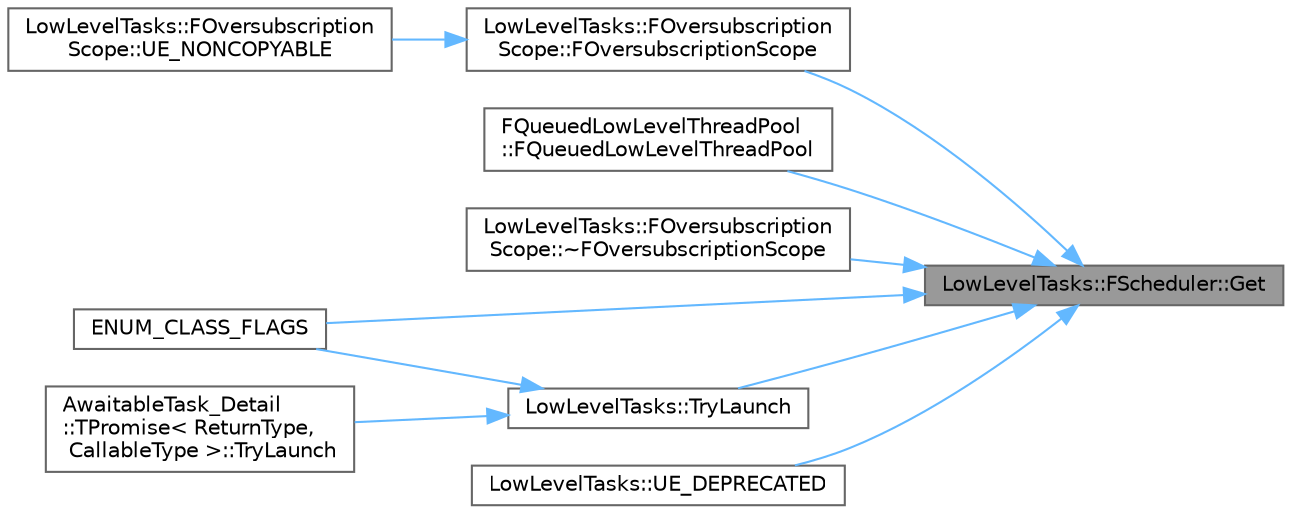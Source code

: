 digraph "LowLevelTasks::FScheduler::Get"
{
 // INTERACTIVE_SVG=YES
 // LATEX_PDF_SIZE
  bgcolor="transparent";
  edge [fontname=Helvetica,fontsize=10,labelfontname=Helvetica,labelfontsize=10];
  node [fontname=Helvetica,fontsize=10,shape=box,height=0.2,width=0.4];
  rankdir="RL";
  Node1 [id="Node000001",label="LowLevelTasks::FScheduler::Get",height=0.2,width=0.4,color="gray40", fillcolor="grey60", style="filled", fontcolor="black",tooltip=" "];
  Node1 -> Node2 [id="edge1_Node000001_Node000002",dir="back",color="steelblue1",style="solid",tooltip=" "];
  Node2 [id="Node000002",label="LowLevelTasks::FOversubscription\lScope::FOversubscriptionScope",height=0.2,width=0.4,color="grey40", fillcolor="white", style="filled",URL="$d0/d99/classLowLevelTasks_1_1FOversubscriptionScope.html#a35f07baf58fa4cf683ce6f23c66db08c",tooltip=" "];
  Node2 -> Node3 [id="edge2_Node000002_Node000003",dir="back",color="steelblue1",style="solid",tooltip=" "];
  Node3 [id="Node000003",label="LowLevelTasks::FOversubscription\lScope::UE_NONCOPYABLE",height=0.2,width=0.4,color="grey40", fillcolor="white", style="filled",URL="$d0/d99/classLowLevelTasks_1_1FOversubscriptionScope.html#accc3de216ba7f66257acc30f8c4cfd55",tooltip=" "];
  Node1 -> Node4 [id="edge3_Node000001_Node000004",dir="back",color="steelblue1",style="solid",tooltip=" "];
  Node4 [id="Node000004",label="FQueuedLowLevelThreadPool\l::FQueuedLowLevelThreadPool",height=0.2,width=0.4,color="grey40", fillcolor="white", style="filled",URL="$df/d8c/classFQueuedLowLevelThreadPool.html#ac3177d43ecd659756bede72bf690cf5c",tooltip="InPriorityMapper Thread-safe function used to map any priority from this Queue to the priority that s..."];
  Node1 -> Node5 [id="edge4_Node000001_Node000005",dir="back",color="steelblue1",style="solid",tooltip=" "];
  Node5 [id="Node000005",label="LowLevelTasks::FOversubscription\lScope::~FOversubscriptionScope",height=0.2,width=0.4,color="grey40", fillcolor="white", style="filled",URL="$d0/d99/classLowLevelTasks_1_1FOversubscriptionScope.html#ac8f113165a9357c64b73089ee03ac645",tooltip=" "];
  Node1 -> Node6 [id="edge5_Node000001_Node000006",dir="back",color="steelblue1",style="solid",tooltip=" "];
  Node6 [id="Node000006",label="ENUM_CLASS_FLAGS",height=0.2,width=0.4,color="grey40", fillcolor="white", style="filled",URL="$d2/da1/ParallelFor_8h.html#a90cd759fefc126419bcd31a5446d4cde",tooltip=" "];
  Node1 -> Node7 [id="edge6_Node000001_Node000007",dir="back",color="steelblue1",style="solid",tooltip=" "];
  Node7 [id="Node000007",label="LowLevelTasks::TryLaunch",height=0.2,width=0.4,color="grey40", fillcolor="white", style="filled",URL="$dd/d11/namespaceLowLevelTasks.html#a183184a359a2218797e03cbba90b3662",tooltip=" "];
  Node7 -> Node6 [id="edge7_Node000007_Node000006",dir="back",color="steelblue1",style="solid",tooltip=" "];
  Node7 -> Node8 [id="edge8_Node000007_Node000008",dir="back",color="steelblue1",style="solid",tooltip=" "];
  Node8 [id="Node000008",label="AwaitableTask_Detail\l::TPromise\< ReturnType,\l CallableType \>::TryLaunch",height=0.2,width=0.4,color="grey40", fillcolor="white", style="filled",URL="$d2/d05/classAwaitableTask__Detail_1_1TPromise.html#a0f7f606e03a1c7c80bca09d925c912df",tooltip=" "];
  Node1 -> Node9 [id="edge9_Node000001_Node000009",dir="back",color="steelblue1",style="solid",tooltip=" "];
  Node9 [id="Node000009",label="LowLevelTasks::UE_DEPRECATED",height=0.2,width=0.4,color="grey40", fillcolor="white", style="filled",URL="$dd/d11/namespaceLowLevelTasks.html#afd180719e6e2ab6a4c618c82a007ea31",tooltip=" "];
}
